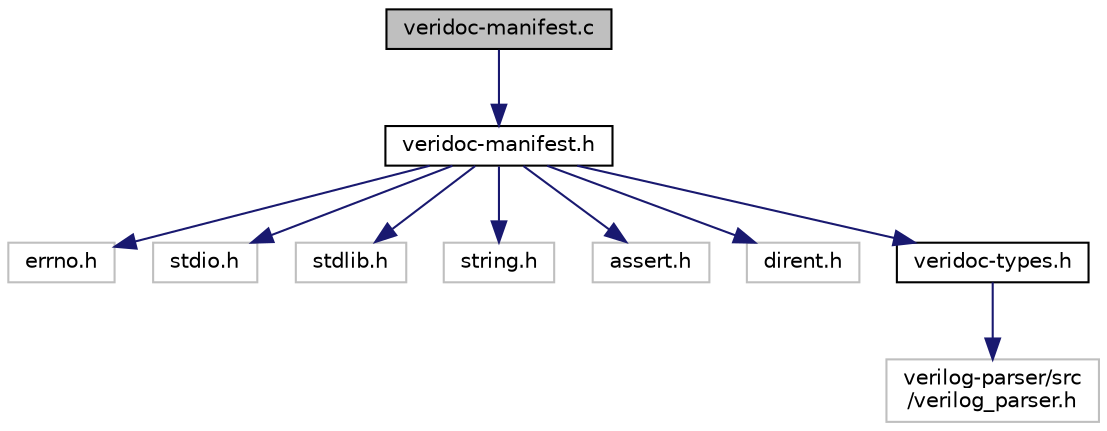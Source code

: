 digraph "veridoc-manifest.c"
{
 // INTERACTIVE_SVG=YES
 // LATEX_PDF_SIZE
  edge [fontname="Helvetica",fontsize="10",labelfontname="Helvetica",labelfontsize="10"];
  node [fontname="Helvetica",fontsize="10",shape=record];
  Node1 [label="veridoc-manifest.c",height=0.2,width=0.4,color="black", fillcolor="grey75", style="filled", fontcolor="black",tooltip="Contains common data structures and functions used on the file manifests."];
  Node1 -> Node2 [color="midnightblue",fontsize="10",style="solid",fontname="Helvetica"];
  Node2 [label="veridoc-manifest.h",height=0.2,width=0.4,color="black", fillcolor="white", style="filled",URL="$veridoc-manifest_8h.html",tooltip="Contains common data structures and functions used on the file manifests."];
  Node2 -> Node3 [color="midnightblue",fontsize="10",style="solid",fontname="Helvetica"];
  Node3 [label="errno.h",height=0.2,width=0.4,color="grey75", fillcolor="white", style="filled",tooltip=" "];
  Node2 -> Node4 [color="midnightblue",fontsize="10",style="solid",fontname="Helvetica"];
  Node4 [label="stdio.h",height=0.2,width=0.4,color="grey75", fillcolor="white", style="filled",tooltip=" "];
  Node2 -> Node5 [color="midnightblue",fontsize="10",style="solid",fontname="Helvetica"];
  Node5 [label="stdlib.h",height=0.2,width=0.4,color="grey75", fillcolor="white", style="filled",tooltip=" "];
  Node2 -> Node6 [color="midnightblue",fontsize="10",style="solid",fontname="Helvetica"];
  Node6 [label="string.h",height=0.2,width=0.4,color="grey75", fillcolor="white", style="filled",tooltip=" "];
  Node2 -> Node7 [color="midnightblue",fontsize="10",style="solid",fontname="Helvetica"];
  Node7 [label="assert.h",height=0.2,width=0.4,color="grey75", fillcolor="white", style="filled",tooltip=" "];
  Node2 -> Node8 [color="midnightblue",fontsize="10",style="solid",fontname="Helvetica"];
  Node8 [label="dirent.h",height=0.2,width=0.4,color="grey75", fillcolor="white", style="filled",tooltip=" "];
  Node2 -> Node9 [color="midnightblue",fontsize="10",style="solid",fontname="Helvetica"];
  Node9 [label="veridoc-types.h",height=0.2,width=0.4,color="black", fillcolor="white", style="filled",URL="$veridoc-types_8h.html",tooltip="Contains type definitions used globally by the program."];
  Node9 -> Node10 [color="midnightblue",fontsize="10",style="solid",fontname="Helvetica"];
  Node10 [label="verilog-parser/src\l/verilog_parser.h",height=0.2,width=0.4,color="grey75", fillcolor="white", style="filled",tooltip=" "];
}
